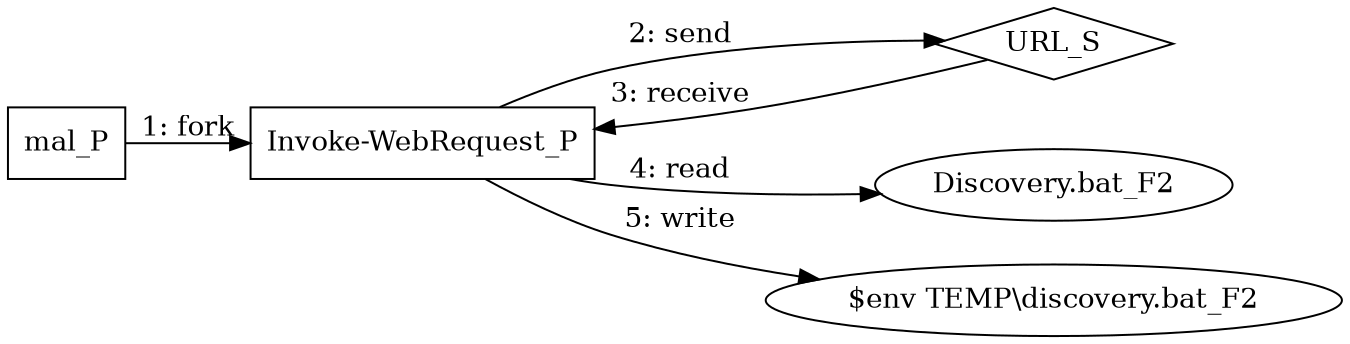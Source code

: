 digraph "T1074.001#1" {
rankdir="LR"
size="9"
fixedsize="false"
splines="true"
nodesep=0.3
ranksep=0
fontsize=10
overlap="scalexy"
engine= "neato"
	"mal_P" [node_type=Process shape=box]
	"URL_S" [node_type=Socket shape=diamond]
	"Invoke-WebRequest_P" [node_type=Process shape=box]
	"Discovery.bat_F2" [node_type=File shape=ellipse]
	"$env TEMP\\discovery.bat_F2" [node_type=File shape=ellipse]
	"mal_P" -> "Invoke-WebRequest_P" [label="1: fork"]
	"Invoke-WebRequest_P" -> "URL_S" [label="2: send"]
	"URL_S" -> "Invoke-WebRequest_P" [label="3: receive"]
	"Invoke-WebRequest_P" -> "Discovery.bat_F2" [label="4: read"]
	"Invoke-WebRequest_P" -> "$env TEMP\\discovery.bat_F2" [label="5: write"]
}
